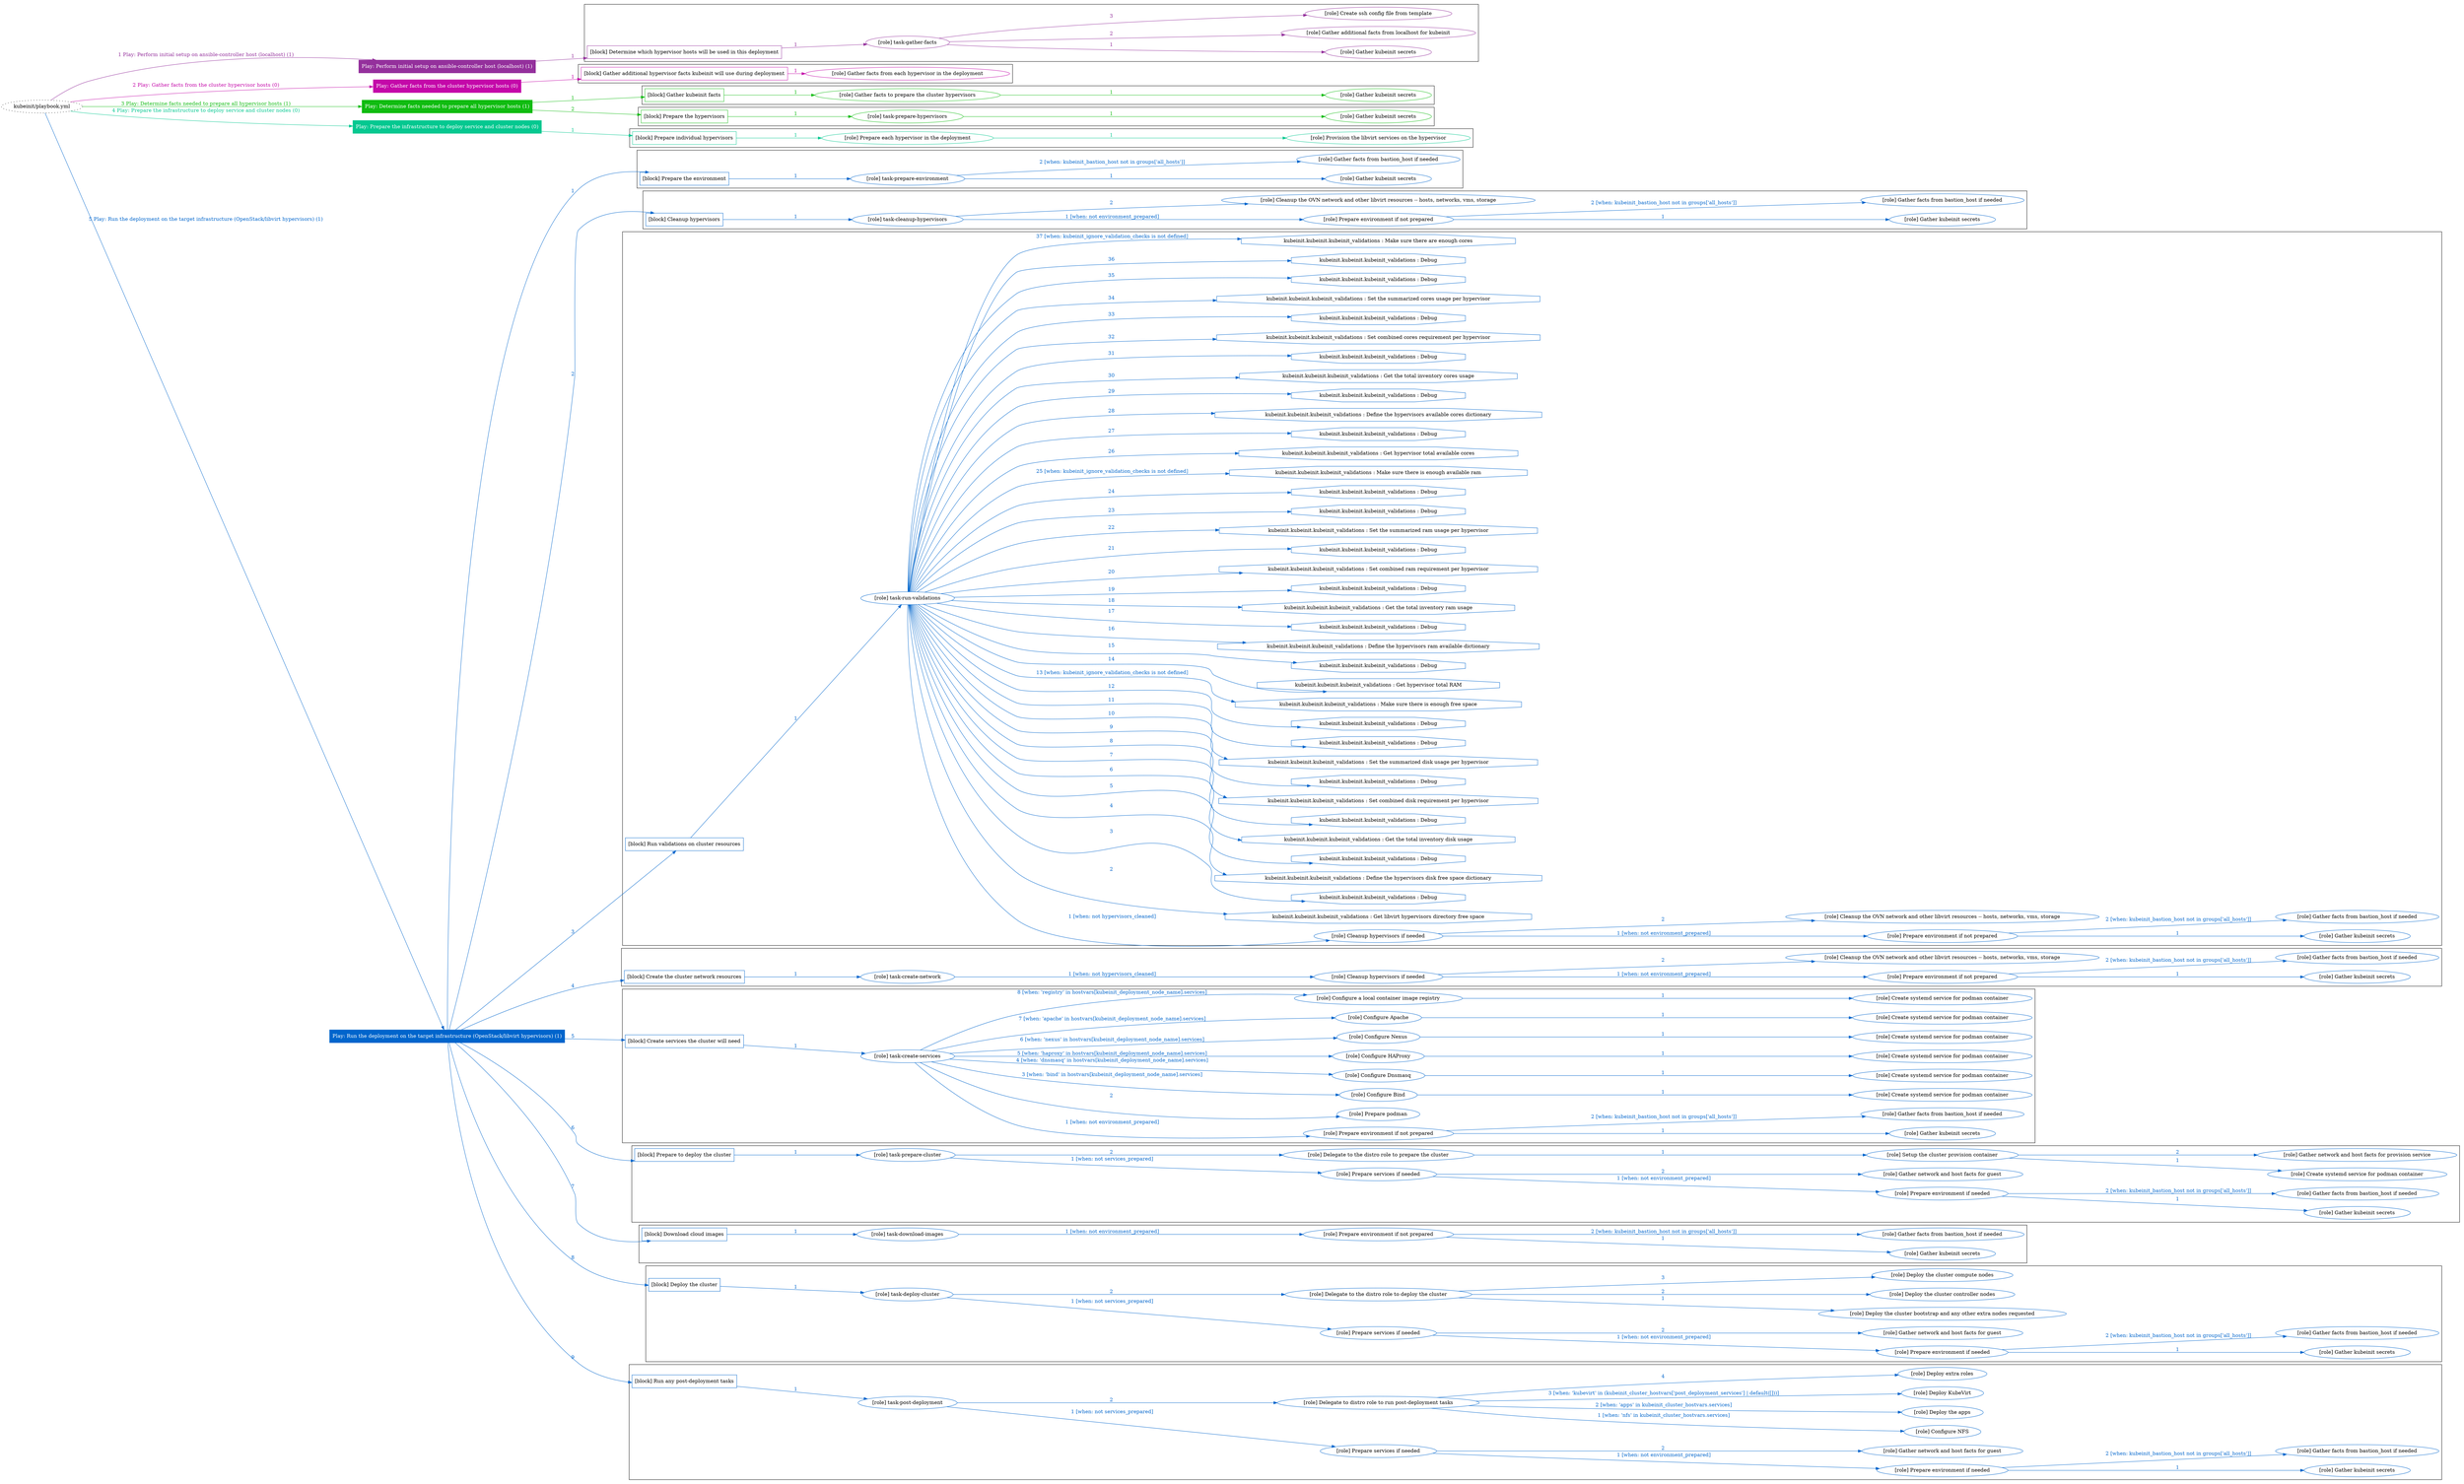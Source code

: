 digraph {
	graph [concentrate=true ordering=in rankdir=LR ratio=fill]
	edge [esep=5 sep=10]
	"kubeinit/playbook.yml" [URL="/home/runner/work/kubeinit/kubeinit/kubeinit/playbook.yml" id=playbook_72d9aa9a style=dotted]
	"kubeinit/playbook.yml" -> play_69aa9e21 [label="1 Play: Perform initial setup on ansible-controller host (localhost) (1)" color="#94309c" fontcolor="#94309c" id=edge_play_69aa9e21 labeltooltip="1 Play: Perform initial setup on ansible-controller host (localhost) (1)" tooltip="1 Play: Perform initial setup on ansible-controller host (localhost) (1)"]
	subgraph "Play: Perform initial setup on ansible-controller host (localhost) (1)" {
		play_69aa9e21 [label="Play: Perform initial setup on ansible-controller host (localhost) (1)" URL="/home/runner/work/kubeinit/kubeinit/kubeinit/playbook.yml" color="#94309c" fontcolor="#ffffff" id=play_69aa9e21 shape=box style=filled tooltip=localhost]
		play_69aa9e21 -> block_78c046c1 [label=1 color="#94309c" fontcolor="#94309c" id=edge_block_78c046c1 labeltooltip=1 tooltip=1]
		subgraph cluster_block_78c046c1 {
			block_78c046c1 [label="[block] Determine which hypervisor hosts will be used in this deployment" URL="/home/runner/work/kubeinit/kubeinit/kubeinit/playbook.yml" color="#94309c" id=block_78c046c1 labeltooltip="Determine which hypervisor hosts will be used in this deployment" shape=box tooltip="Determine which hypervisor hosts will be used in this deployment"]
			block_78c046c1 -> role_fe8613b3 [label="1 " color="#94309c" fontcolor="#94309c" id=edge_role_fe8613b3 labeltooltip="1 " tooltip="1 "]
			subgraph "task-gather-facts" {
				role_fe8613b3 [label="[role] task-gather-facts" URL="/home/runner/work/kubeinit/kubeinit/kubeinit/playbook.yml" color="#94309c" id=role_fe8613b3 tooltip="task-gather-facts"]
				role_fe8613b3 -> role_bf9a8b3d [label="1 " color="#94309c" fontcolor="#94309c" id=edge_role_bf9a8b3d labeltooltip="1 " tooltip="1 "]
				subgraph "Gather kubeinit secrets" {
					role_bf9a8b3d [label="[role] Gather kubeinit secrets" URL="/home/runner/.ansible/collections/ansible_collections/kubeinit/kubeinit/roles/kubeinit_prepare/tasks/build_hypervisors_group.yml" color="#94309c" id=role_bf9a8b3d tooltip="Gather kubeinit secrets"]
				}
				role_fe8613b3 -> role_fee52a0b [label="2 " color="#94309c" fontcolor="#94309c" id=edge_role_fee52a0b labeltooltip="2 " tooltip="2 "]
				subgraph "Gather additional facts from localhost for kubeinit" {
					role_fee52a0b [label="[role] Gather additional facts from localhost for kubeinit" URL="/home/runner/.ansible/collections/ansible_collections/kubeinit/kubeinit/roles/kubeinit_prepare/tasks/build_hypervisors_group.yml" color="#94309c" id=role_fee52a0b tooltip="Gather additional facts from localhost for kubeinit"]
				}
				role_fe8613b3 -> role_296884b6 [label="3 " color="#94309c" fontcolor="#94309c" id=edge_role_296884b6 labeltooltip="3 " tooltip="3 "]
				subgraph "Create ssh config file from template" {
					role_296884b6 [label="[role] Create ssh config file from template" URL="/home/runner/.ansible/collections/ansible_collections/kubeinit/kubeinit/roles/kubeinit_prepare/tasks/build_hypervisors_group.yml" color="#94309c" id=role_296884b6 tooltip="Create ssh config file from template"]
				}
			}
		}
	}
	"kubeinit/playbook.yml" -> play_406c0ae3 [label="2 Play: Gather facts from the cluster hypervisor hosts (0)" color="#c408a9" fontcolor="#c408a9" id=edge_play_406c0ae3 labeltooltip="2 Play: Gather facts from the cluster hypervisor hosts (0)" tooltip="2 Play: Gather facts from the cluster hypervisor hosts (0)"]
	subgraph "Play: Gather facts from the cluster hypervisor hosts (0)" {
		play_406c0ae3 [label="Play: Gather facts from the cluster hypervisor hosts (0)" URL="/home/runner/work/kubeinit/kubeinit/kubeinit/playbook.yml" color="#c408a9" fontcolor="#ffffff" id=play_406c0ae3 shape=box style=filled tooltip="Play: Gather facts from the cluster hypervisor hosts (0)"]
		play_406c0ae3 -> block_6893222d [label=1 color="#c408a9" fontcolor="#c408a9" id=edge_block_6893222d labeltooltip=1 tooltip=1]
		subgraph cluster_block_6893222d {
			block_6893222d [label="[block] Gather additional hypervisor facts kubeinit will use during deployment" URL="/home/runner/work/kubeinit/kubeinit/kubeinit/playbook.yml" color="#c408a9" id=block_6893222d labeltooltip="Gather additional hypervisor facts kubeinit will use during deployment" shape=box tooltip="Gather additional hypervisor facts kubeinit will use during deployment"]
			block_6893222d -> role_e191e564 [label="1 " color="#c408a9" fontcolor="#c408a9" id=edge_role_e191e564 labeltooltip="1 " tooltip="1 "]
			subgraph "Gather facts from each hypervisor in the deployment" {
				role_e191e564 [label="[role] Gather facts from each hypervisor in the deployment" URL="/home/runner/work/kubeinit/kubeinit/kubeinit/playbook.yml" color="#c408a9" id=role_e191e564 tooltip="Gather facts from each hypervisor in the deployment"]
			}
		}
	}
	"kubeinit/playbook.yml" -> play_48b01e1c [label="3 Play: Determine facts needed to prepare all hypervisor hosts (1)" color="#10bc11" fontcolor="#10bc11" id=edge_play_48b01e1c labeltooltip="3 Play: Determine facts needed to prepare all hypervisor hosts (1)" tooltip="3 Play: Determine facts needed to prepare all hypervisor hosts (1)"]
	subgraph "Play: Determine facts needed to prepare all hypervisor hosts (1)" {
		play_48b01e1c [label="Play: Determine facts needed to prepare all hypervisor hosts (1)" URL="/home/runner/work/kubeinit/kubeinit/kubeinit/playbook.yml" color="#10bc11" fontcolor="#ffffff" id=play_48b01e1c shape=box style=filled tooltip=localhost]
		play_48b01e1c -> block_9d905440 [label=1 color="#10bc11" fontcolor="#10bc11" id=edge_block_9d905440 labeltooltip=1 tooltip=1]
		subgraph cluster_block_9d905440 {
			block_9d905440 [label="[block] Gather kubeinit facts" URL="/home/runner/work/kubeinit/kubeinit/kubeinit/playbook.yml" color="#10bc11" id=block_9d905440 labeltooltip="Gather kubeinit facts" shape=box tooltip="Gather kubeinit facts"]
			block_9d905440 -> role_750e2c8d [label="1 " color="#10bc11" fontcolor="#10bc11" id=edge_role_750e2c8d labeltooltip="1 " tooltip="1 "]
			subgraph "Gather facts to prepare the cluster hypervisors" {
				role_750e2c8d [label="[role] Gather facts to prepare the cluster hypervisors" URL="/home/runner/work/kubeinit/kubeinit/kubeinit/playbook.yml" color="#10bc11" id=role_750e2c8d tooltip="Gather facts to prepare the cluster hypervisors"]
				role_750e2c8d -> role_d7c0bd53 [label="1 " color="#10bc11" fontcolor="#10bc11" id=edge_role_d7c0bd53 labeltooltip="1 " tooltip="1 "]
				subgraph "Gather kubeinit secrets" {
					role_d7c0bd53 [label="[role] Gather kubeinit secrets" URL="/home/runner/.ansible/collections/ansible_collections/kubeinit/kubeinit/roles/kubeinit_prepare/tasks/gather_kubeinit_facts.yml" color="#10bc11" id=role_d7c0bd53 tooltip="Gather kubeinit secrets"]
				}
			}
		}
		play_48b01e1c -> block_1ce29710 [label=2 color="#10bc11" fontcolor="#10bc11" id=edge_block_1ce29710 labeltooltip=2 tooltip=2]
		subgraph cluster_block_1ce29710 {
			block_1ce29710 [label="[block] Prepare the hypervisors" URL="/home/runner/work/kubeinit/kubeinit/kubeinit/playbook.yml" color="#10bc11" id=block_1ce29710 labeltooltip="Prepare the hypervisors" shape=box tooltip="Prepare the hypervisors"]
			block_1ce29710 -> role_00ee24a4 [label="1 " color="#10bc11" fontcolor="#10bc11" id=edge_role_00ee24a4 labeltooltip="1 " tooltip="1 "]
			subgraph "task-prepare-hypervisors" {
				role_00ee24a4 [label="[role] task-prepare-hypervisors" URL="/home/runner/work/kubeinit/kubeinit/kubeinit/playbook.yml" color="#10bc11" id=role_00ee24a4 tooltip="task-prepare-hypervisors"]
				role_00ee24a4 -> role_0b56a7b5 [label="1 " color="#10bc11" fontcolor="#10bc11" id=edge_role_0b56a7b5 labeltooltip="1 " tooltip="1 "]
				subgraph "Gather kubeinit secrets" {
					role_0b56a7b5 [label="[role] Gather kubeinit secrets" URL="/home/runner/.ansible/collections/ansible_collections/kubeinit/kubeinit/roles/kubeinit_prepare/tasks/gather_kubeinit_facts.yml" color="#10bc11" id=role_0b56a7b5 tooltip="Gather kubeinit secrets"]
				}
			}
		}
	}
	"kubeinit/playbook.yml" -> play_97e4bdb3 [label="4 Play: Prepare the infrastructure to deploy service and cluster nodes (0)" color="#04c890" fontcolor="#04c890" id=edge_play_97e4bdb3 labeltooltip="4 Play: Prepare the infrastructure to deploy service and cluster nodes (0)" tooltip="4 Play: Prepare the infrastructure to deploy service and cluster nodes (0)"]
	subgraph "Play: Prepare the infrastructure to deploy service and cluster nodes (0)" {
		play_97e4bdb3 [label="Play: Prepare the infrastructure to deploy service and cluster nodes (0)" URL="/home/runner/work/kubeinit/kubeinit/kubeinit/playbook.yml" color="#04c890" fontcolor="#ffffff" id=play_97e4bdb3 shape=box style=filled tooltip="Play: Prepare the infrastructure to deploy service and cluster nodes (0)"]
		play_97e4bdb3 -> block_6a6904ac [label=1 color="#04c890" fontcolor="#04c890" id=edge_block_6a6904ac labeltooltip=1 tooltip=1]
		subgraph cluster_block_6a6904ac {
			block_6a6904ac [label="[block] Prepare individual hypervisors" URL="/home/runner/work/kubeinit/kubeinit/kubeinit/playbook.yml" color="#04c890" id=block_6a6904ac labeltooltip="Prepare individual hypervisors" shape=box tooltip="Prepare individual hypervisors"]
			block_6a6904ac -> role_d0570324 [label="1 " color="#04c890" fontcolor="#04c890" id=edge_role_d0570324 labeltooltip="1 " tooltip="1 "]
			subgraph "Prepare each hypervisor in the deployment" {
				role_d0570324 [label="[role] Prepare each hypervisor in the deployment" URL="/home/runner/work/kubeinit/kubeinit/kubeinit/playbook.yml" color="#04c890" id=role_d0570324 tooltip="Prepare each hypervisor in the deployment"]
				role_d0570324 -> role_b53c1439 [label="1 " color="#04c890" fontcolor="#04c890" id=edge_role_b53c1439 labeltooltip="1 " tooltip="1 "]
				subgraph "Provision the libvirt services on the hypervisor" {
					role_b53c1439 [label="[role] Provision the libvirt services on the hypervisor" URL="/home/runner/.ansible/collections/ansible_collections/kubeinit/kubeinit/roles/kubeinit_prepare/tasks/prepare_hypervisor.yml" color="#04c890" id=role_b53c1439 tooltip="Provision the libvirt services on the hypervisor"]
				}
			}
		}
	}
	"kubeinit/playbook.yml" -> play_4b465314 [label="5 Play: Run the deployment on the target infrastructure (OpenStack/libvirt hypervisors) (1)" color="#0065cc" fontcolor="#0065cc" id=edge_play_4b465314 labeltooltip="5 Play: Run the deployment on the target infrastructure (OpenStack/libvirt hypervisors) (1)" tooltip="5 Play: Run the deployment on the target infrastructure (OpenStack/libvirt hypervisors) (1)"]
	subgraph "Play: Run the deployment on the target infrastructure (OpenStack/libvirt hypervisors) (1)" {
		play_4b465314 [label="Play: Run the deployment on the target infrastructure (OpenStack/libvirt hypervisors) (1)" URL="/home/runner/work/kubeinit/kubeinit/kubeinit/playbook.yml" color="#0065cc" fontcolor="#ffffff" id=play_4b465314 shape=box style=filled tooltip=localhost]
		play_4b465314 -> block_293eb1e0 [label=1 color="#0065cc" fontcolor="#0065cc" id=edge_block_293eb1e0 labeltooltip=1 tooltip=1]
		subgraph cluster_block_293eb1e0 {
			block_293eb1e0 [label="[block] Prepare the environment" URL="/home/runner/work/kubeinit/kubeinit/kubeinit/playbook.yml" color="#0065cc" id=block_293eb1e0 labeltooltip="Prepare the environment" shape=box tooltip="Prepare the environment"]
			block_293eb1e0 -> role_15800aa4 [label="1 " color="#0065cc" fontcolor="#0065cc" id=edge_role_15800aa4 labeltooltip="1 " tooltip="1 "]
			subgraph "task-prepare-environment" {
				role_15800aa4 [label="[role] task-prepare-environment" URL="/home/runner/work/kubeinit/kubeinit/kubeinit/playbook.yml" color="#0065cc" id=role_15800aa4 tooltip="task-prepare-environment"]
				role_15800aa4 -> role_c3232399 [label="1 " color="#0065cc" fontcolor="#0065cc" id=edge_role_c3232399 labeltooltip="1 " tooltip="1 "]
				subgraph "Gather kubeinit secrets" {
					role_c3232399 [label="[role] Gather kubeinit secrets" URL="/home/runner/.ansible/collections/ansible_collections/kubeinit/kubeinit/roles/kubeinit_prepare/tasks/gather_kubeinit_facts.yml" color="#0065cc" id=role_c3232399 tooltip="Gather kubeinit secrets"]
				}
				role_15800aa4 -> role_d2e81e8c [label="2 [when: kubeinit_bastion_host not in groups['all_hosts']]" color="#0065cc" fontcolor="#0065cc" id=edge_role_d2e81e8c labeltooltip="2 [when: kubeinit_bastion_host not in groups['all_hosts']]" tooltip="2 [when: kubeinit_bastion_host not in groups['all_hosts']]"]
				subgraph "Gather facts from bastion_host if needed" {
					role_d2e81e8c [label="[role] Gather facts from bastion_host if needed" URL="/home/runner/.ansible/collections/ansible_collections/kubeinit/kubeinit/roles/kubeinit_prepare/tasks/main.yml" color="#0065cc" id=role_d2e81e8c tooltip="Gather facts from bastion_host if needed"]
				}
			}
		}
		play_4b465314 -> block_c31b8ac1 [label=2 color="#0065cc" fontcolor="#0065cc" id=edge_block_c31b8ac1 labeltooltip=2 tooltip=2]
		subgraph cluster_block_c31b8ac1 {
			block_c31b8ac1 [label="[block] Cleanup hypervisors" URL="/home/runner/work/kubeinit/kubeinit/kubeinit/playbook.yml" color="#0065cc" id=block_c31b8ac1 labeltooltip="Cleanup hypervisors" shape=box tooltip="Cleanup hypervisors"]
			block_c31b8ac1 -> role_f31d5803 [label="1 " color="#0065cc" fontcolor="#0065cc" id=edge_role_f31d5803 labeltooltip="1 " tooltip="1 "]
			subgraph "task-cleanup-hypervisors" {
				role_f31d5803 [label="[role] task-cleanup-hypervisors" URL="/home/runner/work/kubeinit/kubeinit/kubeinit/playbook.yml" color="#0065cc" id=role_f31d5803 tooltip="task-cleanup-hypervisors"]
				role_f31d5803 -> role_67d3d8fb [label="1 [when: not environment_prepared]" color="#0065cc" fontcolor="#0065cc" id=edge_role_67d3d8fb labeltooltip="1 [when: not environment_prepared]" tooltip="1 [when: not environment_prepared]"]
				subgraph "Prepare environment if not prepared" {
					role_67d3d8fb [label="[role] Prepare environment if not prepared" URL="/home/runner/.ansible/collections/ansible_collections/kubeinit/kubeinit/roles/kubeinit_libvirt/tasks/cleanup_hypervisors.yml" color="#0065cc" id=role_67d3d8fb tooltip="Prepare environment if not prepared"]
					role_67d3d8fb -> role_40efa99a [label="1 " color="#0065cc" fontcolor="#0065cc" id=edge_role_40efa99a labeltooltip="1 " tooltip="1 "]
					subgraph "Gather kubeinit secrets" {
						role_40efa99a [label="[role] Gather kubeinit secrets" URL="/home/runner/.ansible/collections/ansible_collections/kubeinit/kubeinit/roles/kubeinit_prepare/tasks/gather_kubeinit_facts.yml" color="#0065cc" id=role_40efa99a tooltip="Gather kubeinit secrets"]
					}
					role_67d3d8fb -> role_7e00b13e [label="2 [when: kubeinit_bastion_host not in groups['all_hosts']]" color="#0065cc" fontcolor="#0065cc" id=edge_role_7e00b13e labeltooltip="2 [when: kubeinit_bastion_host not in groups['all_hosts']]" tooltip="2 [when: kubeinit_bastion_host not in groups['all_hosts']]"]
					subgraph "Gather facts from bastion_host if needed" {
						role_7e00b13e [label="[role] Gather facts from bastion_host if needed" URL="/home/runner/.ansible/collections/ansible_collections/kubeinit/kubeinit/roles/kubeinit_prepare/tasks/main.yml" color="#0065cc" id=role_7e00b13e tooltip="Gather facts from bastion_host if needed"]
					}
				}
				role_f31d5803 -> role_5e060195 [label="2 " color="#0065cc" fontcolor="#0065cc" id=edge_role_5e060195 labeltooltip="2 " tooltip="2 "]
				subgraph "Cleanup the OVN network and other libvirt resources -- hosts, networks, vms, storage" {
					role_5e060195 [label="[role] Cleanup the OVN network and other libvirt resources -- hosts, networks, vms, storage" URL="/home/runner/.ansible/collections/ansible_collections/kubeinit/kubeinit/roles/kubeinit_libvirt/tasks/cleanup_hypervisors.yml" color="#0065cc" id=role_5e060195 tooltip="Cleanup the OVN network and other libvirt resources -- hosts, networks, vms, storage"]
				}
			}
		}
		play_4b465314 -> block_1c12a1a7 [label=3 color="#0065cc" fontcolor="#0065cc" id=edge_block_1c12a1a7 labeltooltip=3 tooltip=3]
		subgraph cluster_block_1c12a1a7 {
			block_1c12a1a7 [label="[block] Run validations on cluster resources" URL="/home/runner/work/kubeinit/kubeinit/kubeinit/playbook.yml" color="#0065cc" id=block_1c12a1a7 labeltooltip="Run validations on cluster resources" shape=box tooltip="Run validations on cluster resources"]
			block_1c12a1a7 -> role_d069c7c8 [label="1 " color="#0065cc" fontcolor="#0065cc" id=edge_role_d069c7c8 labeltooltip="1 " tooltip="1 "]
			subgraph "task-run-validations" {
				role_d069c7c8 [label="[role] task-run-validations" URL="/home/runner/work/kubeinit/kubeinit/kubeinit/playbook.yml" color="#0065cc" id=role_d069c7c8 tooltip="task-run-validations"]
				role_d069c7c8 -> role_d667a3e5 [label="1 [when: not hypervisors_cleaned]" color="#0065cc" fontcolor="#0065cc" id=edge_role_d667a3e5 labeltooltip="1 [when: not hypervisors_cleaned]" tooltip="1 [when: not hypervisors_cleaned]"]
				subgraph "Cleanup hypervisors if needed" {
					role_d667a3e5 [label="[role] Cleanup hypervisors if needed" URL="/home/runner/.ansible/collections/ansible_collections/kubeinit/kubeinit/roles/kubeinit_validations/tasks/main.yml" color="#0065cc" id=role_d667a3e5 tooltip="Cleanup hypervisors if needed"]
					role_d667a3e5 -> role_f9ee3799 [label="1 [when: not environment_prepared]" color="#0065cc" fontcolor="#0065cc" id=edge_role_f9ee3799 labeltooltip="1 [when: not environment_prepared]" tooltip="1 [when: not environment_prepared]"]
					subgraph "Prepare environment if not prepared" {
						role_f9ee3799 [label="[role] Prepare environment if not prepared" URL="/home/runner/.ansible/collections/ansible_collections/kubeinit/kubeinit/roles/kubeinit_libvirt/tasks/cleanup_hypervisors.yml" color="#0065cc" id=role_f9ee3799 tooltip="Prepare environment if not prepared"]
						role_f9ee3799 -> role_36976890 [label="1 " color="#0065cc" fontcolor="#0065cc" id=edge_role_36976890 labeltooltip="1 " tooltip="1 "]
						subgraph "Gather kubeinit secrets" {
							role_36976890 [label="[role] Gather kubeinit secrets" URL="/home/runner/.ansible/collections/ansible_collections/kubeinit/kubeinit/roles/kubeinit_prepare/tasks/gather_kubeinit_facts.yml" color="#0065cc" id=role_36976890 tooltip="Gather kubeinit secrets"]
						}
						role_f9ee3799 -> role_7547f961 [label="2 [when: kubeinit_bastion_host not in groups['all_hosts']]" color="#0065cc" fontcolor="#0065cc" id=edge_role_7547f961 labeltooltip="2 [when: kubeinit_bastion_host not in groups['all_hosts']]" tooltip="2 [when: kubeinit_bastion_host not in groups['all_hosts']]"]
						subgraph "Gather facts from bastion_host if needed" {
							role_7547f961 [label="[role] Gather facts from bastion_host if needed" URL="/home/runner/.ansible/collections/ansible_collections/kubeinit/kubeinit/roles/kubeinit_prepare/tasks/main.yml" color="#0065cc" id=role_7547f961 tooltip="Gather facts from bastion_host if needed"]
						}
					}
					role_d667a3e5 -> role_0eb9c749 [label="2 " color="#0065cc" fontcolor="#0065cc" id=edge_role_0eb9c749 labeltooltip="2 " tooltip="2 "]
					subgraph "Cleanup the OVN network and other libvirt resources -- hosts, networks, vms, storage" {
						role_0eb9c749 [label="[role] Cleanup the OVN network and other libvirt resources -- hosts, networks, vms, storage" URL="/home/runner/.ansible/collections/ansible_collections/kubeinit/kubeinit/roles/kubeinit_libvirt/tasks/cleanup_hypervisors.yml" color="#0065cc" id=role_0eb9c749 tooltip="Cleanup the OVN network and other libvirt resources -- hosts, networks, vms, storage"]
					}
				}
				task_4879d910 [label="kubeinit.kubeinit.kubeinit_validations : Get libvirt hypervisors directory free space" URL="/home/runner/.ansible/collections/ansible_collections/kubeinit/kubeinit/roles/kubeinit_validations/tasks/10_libvirt_free_space.yml" color="#0065cc" id=task_4879d910 shape=octagon tooltip="kubeinit.kubeinit.kubeinit_validations : Get libvirt hypervisors directory free space"]
				role_d069c7c8 -> task_4879d910 [label="2 " color="#0065cc" fontcolor="#0065cc" id=edge_task_4879d910 labeltooltip="2 " tooltip="2 "]
				task_69f5be1d [label="kubeinit.kubeinit.kubeinit_validations : Debug" URL="/home/runner/.ansible/collections/ansible_collections/kubeinit/kubeinit/roles/kubeinit_validations/tasks/10_libvirt_free_space.yml" color="#0065cc" id=task_69f5be1d shape=octagon tooltip="kubeinit.kubeinit.kubeinit_validations : Debug"]
				role_d069c7c8 -> task_69f5be1d [label="3 " color="#0065cc" fontcolor="#0065cc" id=edge_task_69f5be1d labeltooltip="3 " tooltip="3 "]
				task_f84f6f41 [label="kubeinit.kubeinit.kubeinit_validations : Define the hypervisors disk free space dictionary" URL="/home/runner/.ansible/collections/ansible_collections/kubeinit/kubeinit/roles/kubeinit_validations/tasks/10_libvirt_free_space.yml" color="#0065cc" id=task_f84f6f41 shape=octagon tooltip="kubeinit.kubeinit.kubeinit_validations : Define the hypervisors disk free space dictionary"]
				role_d069c7c8 -> task_f84f6f41 [label="4 " color="#0065cc" fontcolor="#0065cc" id=edge_task_f84f6f41 labeltooltip="4 " tooltip="4 "]
				task_7d41ef06 [label="kubeinit.kubeinit.kubeinit_validations : Debug" URL="/home/runner/.ansible/collections/ansible_collections/kubeinit/kubeinit/roles/kubeinit_validations/tasks/10_libvirt_free_space.yml" color="#0065cc" id=task_7d41ef06 shape=octagon tooltip="kubeinit.kubeinit.kubeinit_validations : Debug"]
				role_d069c7c8 -> task_7d41ef06 [label="5 " color="#0065cc" fontcolor="#0065cc" id=edge_task_7d41ef06 labeltooltip="5 " tooltip="5 "]
				task_4fbe187b [label="kubeinit.kubeinit.kubeinit_validations : Get the total inventory disk usage" URL="/home/runner/.ansible/collections/ansible_collections/kubeinit/kubeinit/roles/kubeinit_validations/tasks/10_libvirt_free_space.yml" color="#0065cc" id=task_4fbe187b shape=octagon tooltip="kubeinit.kubeinit.kubeinit_validations : Get the total inventory disk usage"]
				role_d069c7c8 -> task_4fbe187b [label="6 " color="#0065cc" fontcolor="#0065cc" id=edge_task_4fbe187b labeltooltip="6 " tooltip="6 "]
				task_2f83923c [label="kubeinit.kubeinit.kubeinit_validations : Debug" URL="/home/runner/.ansible/collections/ansible_collections/kubeinit/kubeinit/roles/kubeinit_validations/tasks/10_libvirt_free_space.yml" color="#0065cc" id=task_2f83923c shape=octagon tooltip="kubeinit.kubeinit.kubeinit_validations : Debug"]
				role_d069c7c8 -> task_2f83923c [label="7 " color="#0065cc" fontcolor="#0065cc" id=edge_task_2f83923c labeltooltip="7 " tooltip="7 "]
				task_f8d1ed93 [label="kubeinit.kubeinit.kubeinit_validations : Set combined disk requirement per hypervisor" URL="/home/runner/.ansible/collections/ansible_collections/kubeinit/kubeinit/roles/kubeinit_validations/tasks/10_libvirt_free_space.yml" color="#0065cc" id=task_f8d1ed93 shape=octagon tooltip="kubeinit.kubeinit.kubeinit_validations : Set combined disk requirement per hypervisor"]
				role_d069c7c8 -> task_f8d1ed93 [label="8 " color="#0065cc" fontcolor="#0065cc" id=edge_task_f8d1ed93 labeltooltip="8 " tooltip="8 "]
				task_3be87985 [label="kubeinit.kubeinit.kubeinit_validations : Debug" URL="/home/runner/.ansible/collections/ansible_collections/kubeinit/kubeinit/roles/kubeinit_validations/tasks/10_libvirt_free_space.yml" color="#0065cc" id=task_3be87985 shape=octagon tooltip="kubeinit.kubeinit.kubeinit_validations : Debug"]
				role_d069c7c8 -> task_3be87985 [label="9 " color="#0065cc" fontcolor="#0065cc" id=edge_task_3be87985 labeltooltip="9 " tooltip="9 "]
				task_137a5087 [label="kubeinit.kubeinit.kubeinit_validations : Set the summarized disk usage per hypervisor" URL="/home/runner/.ansible/collections/ansible_collections/kubeinit/kubeinit/roles/kubeinit_validations/tasks/10_libvirt_free_space.yml" color="#0065cc" id=task_137a5087 shape=octagon tooltip="kubeinit.kubeinit.kubeinit_validations : Set the summarized disk usage per hypervisor"]
				role_d069c7c8 -> task_137a5087 [label="10 " color="#0065cc" fontcolor="#0065cc" id=edge_task_137a5087 labeltooltip="10 " tooltip="10 "]
				task_c213c90b [label="kubeinit.kubeinit.kubeinit_validations : Debug" URL="/home/runner/.ansible/collections/ansible_collections/kubeinit/kubeinit/roles/kubeinit_validations/tasks/10_libvirt_free_space.yml" color="#0065cc" id=task_c213c90b shape=octagon tooltip="kubeinit.kubeinit.kubeinit_validations : Debug"]
				role_d069c7c8 -> task_c213c90b [label="11 " color="#0065cc" fontcolor="#0065cc" id=edge_task_c213c90b labeltooltip="11 " tooltip="11 "]
				task_cf37514e [label="kubeinit.kubeinit.kubeinit_validations : Debug" URL="/home/runner/.ansible/collections/ansible_collections/kubeinit/kubeinit/roles/kubeinit_validations/tasks/10_libvirt_free_space.yml" color="#0065cc" id=task_cf37514e shape=octagon tooltip="kubeinit.kubeinit.kubeinit_validations : Debug"]
				role_d069c7c8 -> task_cf37514e [label="12 " color="#0065cc" fontcolor="#0065cc" id=edge_task_cf37514e labeltooltip="12 " tooltip="12 "]
				task_9f1c8dc0 [label="kubeinit.kubeinit.kubeinit_validations : Make sure there is enough free space" URL="/home/runner/.ansible/collections/ansible_collections/kubeinit/kubeinit/roles/kubeinit_validations/tasks/10_libvirt_free_space.yml" color="#0065cc" id=task_9f1c8dc0 shape=octagon tooltip="kubeinit.kubeinit.kubeinit_validations : Make sure there is enough free space"]
				role_d069c7c8 -> task_9f1c8dc0 [label="13 [when: kubeinit_ignore_validation_checks is not defined]" color="#0065cc" fontcolor="#0065cc" id=edge_task_9f1c8dc0 labeltooltip="13 [when: kubeinit_ignore_validation_checks is not defined]" tooltip="13 [when: kubeinit_ignore_validation_checks is not defined]"]
				task_b27c597e [label="kubeinit.kubeinit.kubeinit_validations : Get hypervisor total RAM" URL="/home/runner/.ansible/collections/ansible_collections/kubeinit/kubeinit/roles/kubeinit_validations/tasks/20_libvirt_available_ram.yml" color="#0065cc" id=task_b27c597e shape=octagon tooltip="kubeinit.kubeinit.kubeinit_validations : Get hypervisor total RAM"]
				role_d069c7c8 -> task_b27c597e [label="14 " color="#0065cc" fontcolor="#0065cc" id=edge_task_b27c597e labeltooltip="14 " tooltip="14 "]
				task_bafae812 [label="kubeinit.kubeinit.kubeinit_validations : Debug" URL="/home/runner/.ansible/collections/ansible_collections/kubeinit/kubeinit/roles/kubeinit_validations/tasks/20_libvirt_available_ram.yml" color="#0065cc" id=task_bafae812 shape=octagon tooltip="kubeinit.kubeinit.kubeinit_validations : Debug"]
				role_d069c7c8 -> task_bafae812 [label="15 " color="#0065cc" fontcolor="#0065cc" id=edge_task_bafae812 labeltooltip="15 " tooltip="15 "]
				task_5525bf4e [label="kubeinit.kubeinit.kubeinit_validations : Define the hypervisors ram available dictionary" URL="/home/runner/.ansible/collections/ansible_collections/kubeinit/kubeinit/roles/kubeinit_validations/tasks/20_libvirt_available_ram.yml" color="#0065cc" id=task_5525bf4e shape=octagon tooltip="kubeinit.kubeinit.kubeinit_validations : Define the hypervisors ram available dictionary"]
				role_d069c7c8 -> task_5525bf4e [label="16 " color="#0065cc" fontcolor="#0065cc" id=edge_task_5525bf4e labeltooltip="16 " tooltip="16 "]
				task_14fe0ad3 [label="kubeinit.kubeinit.kubeinit_validations : Debug" URL="/home/runner/.ansible/collections/ansible_collections/kubeinit/kubeinit/roles/kubeinit_validations/tasks/20_libvirt_available_ram.yml" color="#0065cc" id=task_14fe0ad3 shape=octagon tooltip="kubeinit.kubeinit.kubeinit_validations : Debug"]
				role_d069c7c8 -> task_14fe0ad3 [label="17 " color="#0065cc" fontcolor="#0065cc" id=edge_task_14fe0ad3 labeltooltip="17 " tooltip="17 "]
				task_837f52ef [label="kubeinit.kubeinit.kubeinit_validations : Get the total inventory ram usage" URL="/home/runner/.ansible/collections/ansible_collections/kubeinit/kubeinit/roles/kubeinit_validations/tasks/20_libvirt_available_ram.yml" color="#0065cc" id=task_837f52ef shape=octagon tooltip="kubeinit.kubeinit.kubeinit_validations : Get the total inventory ram usage"]
				role_d069c7c8 -> task_837f52ef [label="18 " color="#0065cc" fontcolor="#0065cc" id=edge_task_837f52ef labeltooltip="18 " tooltip="18 "]
				task_b45af41f [label="kubeinit.kubeinit.kubeinit_validations : Debug" URL="/home/runner/.ansible/collections/ansible_collections/kubeinit/kubeinit/roles/kubeinit_validations/tasks/20_libvirt_available_ram.yml" color="#0065cc" id=task_b45af41f shape=octagon tooltip="kubeinit.kubeinit.kubeinit_validations : Debug"]
				role_d069c7c8 -> task_b45af41f [label="19 " color="#0065cc" fontcolor="#0065cc" id=edge_task_b45af41f labeltooltip="19 " tooltip="19 "]
				task_4ad7b364 [label="kubeinit.kubeinit.kubeinit_validations : Set combined ram requirement per hypervisor" URL="/home/runner/.ansible/collections/ansible_collections/kubeinit/kubeinit/roles/kubeinit_validations/tasks/20_libvirt_available_ram.yml" color="#0065cc" id=task_4ad7b364 shape=octagon tooltip="kubeinit.kubeinit.kubeinit_validations : Set combined ram requirement per hypervisor"]
				role_d069c7c8 -> task_4ad7b364 [label="20 " color="#0065cc" fontcolor="#0065cc" id=edge_task_4ad7b364 labeltooltip="20 " tooltip="20 "]
				task_f5e6ac88 [label="kubeinit.kubeinit.kubeinit_validations : Debug" URL="/home/runner/.ansible/collections/ansible_collections/kubeinit/kubeinit/roles/kubeinit_validations/tasks/20_libvirt_available_ram.yml" color="#0065cc" id=task_f5e6ac88 shape=octagon tooltip="kubeinit.kubeinit.kubeinit_validations : Debug"]
				role_d069c7c8 -> task_f5e6ac88 [label="21 " color="#0065cc" fontcolor="#0065cc" id=edge_task_f5e6ac88 labeltooltip="21 " tooltip="21 "]
				task_061540b2 [label="kubeinit.kubeinit.kubeinit_validations : Set the summarized ram usage per hypervisor" URL="/home/runner/.ansible/collections/ansible_collections/kubeinit/kubeinit/roles/kubeinit_validations/tasks/20_libvirt_available_ram.yml" color="#0065cc" id=task_061540b2 shape=octagon tooltip="kubeinit.kubeinit.kubeinit_validations : Set the summarized ram usage per hypervisor"]
				role_d069c7c8 -> task_061540b2 [label="22 " color="#0065cc" fontcolor="#0065cc" id=edge_task_061540b2 labeltooltip="22 " tooltip="22 "]
				task_ab90fd2a [label="kubeinit.kubeinit.kubeinit_validations : Debug" URL="/home/runner/.ansible/collections/ansible_collections/kubeinit/kubeinit/roles/kubeinit_validations/tasks/20_libvirt_available_ram.yml" color="#0065cc" id=task_ab90fd2a shape=octagon tooltip="kubeinit.kubeinit.kubeinit_validations : Debug"]
				role_d069c7c8 -> task_ab90fd2a [label="23 " color="#0065cc" fontcolor="#0065cc" id=edge_task_ab90fd2a labeltooltip="23 " tooltip="23 "]
				task_2fe11f12 [label="kubeinit.kubeinit.kubeinit_validations : Debug" URL="/home/runner/.ansible/collections/ansible_collections/kubeinit/kubeinit/roles/kubeinit_validations/tasks/20_libvirt_available_ram.yml" color="#0065cc" id=task_2fe11f12 shape=octagon tooltip="kubeinit.kubeinit.kubeinit_validations : Debug"]
				role_d069c7c8 -> task_2fe11f12 [label="24 " color="#0065cc" fontcolor="#0065cc" id=edge_task_2fe11f12 labeltooltip="24 " tooltip="24 "]
				task_773f41d5 [label="kubeinit.kubeinit.kubeinit_validations : Make sure there is enough available ram" URL="/home/runner/.ansible/collections/ansible_collections/kubeinit/kubeinit/roles/kubeinit_validations/tasks/20_libvirt_available_ram.yml" color="#0065cc" id=task_773f41d5 shape=octagon tooltip="kubeinit.kubeinit.kubeinit_validations : Make sure there is enough available ram"]
				role_d069c7c8 -> task_773f41d5 [label="25 [when: kubeinit_ignore_validation_checks is not defined]" color="#0065cc" fontcolor="#0065cc" id=edge_task_773f41d5 labeltooltip="25 [when: kubeinit_ignore_validation_checks is not defined]" tooltip="25 [when: kubeinit_ignore_validation_checks is not defined]"]
				task_a89fc50b [label="kubeinit.kubeinit.kubeinit_validations : Get hypervisor total available cores" URL="/home/runner/.ansible/collections/ansible_collections/kubeinit/kubeinit/roles/kubeinit_validations/tasks/30_libvirt_check_cpu_cores.yml" color="#0065cc" id=task_a89fc50b shape=octagon tooltip="kubeinit.kubeinit.kubeinit_validations : Get hypervisor total available cores"]
				role_d069c7c8 -> task_a89fc50b [label="26 " color="#0065cc" fontcolor="#0065cc" id=edge_task_a89fc50b labeltooltip="26 " tooltip="26 "]
				task_4ca7d550 [label="kubeinit.kubeinit.kubeinit_validations : Debug" URL="/home/runner/.ansible/collections/ansible_collections/kubeinit/kubeinit/roles/kubeinit_validations/tasks/30_libvirt_check_cpu_cores.yml" color="#0065cc" id=task_4ca7d550 shape=octagon tooltip="kubeinit.kubeinit.kubeinit_validations : Debug"]
				role_d069c7c8 -> task_4ca7d550 [label="27 " color="#0065cc" fontcolor="#0065cc" id=edge_task_4ca7d550 labeltooltip="27 " tooltip="27 "]
				task_4591943e [label="kubeinit.kubeinit.kubeinit_validations : Define the hypervisors available cores dictionary" URL="/home/runner/.ansible/collections/ansible_collections/kubeinit/kubeinit/roles/kubeinit_validations/tasks/30_libvirt_check_cpu_cores.yml" color="#0065cc" id=task_4591943e shape=octagon tooltip="kubeinit.kubeinit.kubeinit_validations : Define the hypervisors available cores dictionary"]
				role_d069c7c8 -> task_4591943e [label="28 " color="#0065cc" fontcolor="#0065cc" id=edge_task_4591943e labeltooltip="28 " tooltip="28 "]
				task_6425b4e3 [label="kubeinit.kubeinit.kubeinit_validations : Debug" URL="/home/runner/.ansible/collections/ansible_collections/kubeinit/kubeinit/roles/kubeinit_validations/tasks/30_libvirt_check_cpu_cores.yml" color="#0065cc" id=task_6425b4e3 shape=octagon tooltip="kubeinit.kubeinit.kubeinit_validations : Debug"]
				role_d069c7c8 -> task_6425b4e3 [label="29 " color="#0065cc" fontcolor="#0065cc" id=edge_task_6425b4e3 labeltooltip="29 " tooltip="29 "]
				task_e6a4e9f7 [label="kubeinit.kubeinit.kubeinit_validations : Get the total inventory cores usage" URL="/home/runner/.ansible/collections/ansible_collections/kubeinit/kubeinit/roles/kubeinit_validations/tasks/30_libvirt_check_cpu_cores.yml" color="#0065cc" id=task_e6a4e9f7 shape=octagon tooltip="kubeinit.kubeinit.kubeinit_validations : Get the total inventory cores usage"]
				role_d069c7c8 -> task_e6a4e9f7 [label="30 " color="#0065cc" fontcolor="#0065cc" id=edge_task_e6a4e9f7 labeltooltip="30 " tooltip="30 "]
				task_0ed413ba [label="kubeinit.kubeinit.kubeinit_validations : Debug" URL="/home/runner/.ansible/collections/ansible_collections/kubeinit/kubeinit/roles/kubeinit_validations/tasks/30_libvirt_check_cpu_cores.yml" color="#0065cc" id=task_0ed413ba shape=octagon tooltip="kubeinit.kubeinit.kubeinit_validations : Debug"]
				role_d069c7c8 -> task_0ed413ba [label="31 " color="#0065cc" fontcolor="#0065cc" id=edge_task_0ed413ba labeltooltip="31 " tooltip="31 "]
				task_2167fc41 [label="kubeinit.kubeinit.kubeinit_validations : Set combined cores requirement per hypervisor" URL="/home/runner/.ansible/collections/ansible_collections/kubeinit/kubeinit/roles/kubeinit_validations/tasks/30_libvirt_check_cpu_cores.yml" color="#0065cc" id=task_2167fc41 shape=octagon tooltip="kubeinit.kubeinit.kubeinit_validations : Set combined cores requirement per hypervisor"]
				role_d069c7c8 -> task_2167fc41 [label="32 " color="#0065cc" fontcolor="#0065cc" id=edge_task_2167fc41 labeltooltip="32 " tooltip="32 "]
				task_578a1cff [label="kubeinit.kubeinit.kubeinit_validations : Debug" URL="/home/runner/.ansible/collections/ansible_collections/kubeinit/kubeinit/roles/kubeinit_validations/tasks/30_libvirt_check_cpu_cores.yml" color="#0065cc" id=task_578a1cff shape=octagon tooltip="kubeinit.kubeinit.kubeinit_validations : Debug"]
				role_d069c7c8 -> task_578a1cff [label="33 " color="#0065cc" fontcolor="#0065cc" id=edge_task_578a1cff labeltooltip="33 " tooltip="33 "]
				task_334c31ea [label="kubeinit.kubeinit.kubeinit_validations : Set the summarized cores usage per hypervisor" URL="/home/runner/.ansible/collections/ansible_collections/kubeinit/kubeinit/roles/kubeinit_validations/tasks/30_libvirt_check_cpu_cores.yml" color="#0065cc" id=task_334c31ea shape=octagon tooltip="kubeinit.kubeinit.kubeinit_validations : Set the summarized cores usage per hypervisor"]
				role_d069c7c8 -> task_334c31ea [label="34 " color="#0065cc" fontcolor="#0065cc" id=edge_task_334c31ea labeltooltip="34 " tooltip="34 "]
				task_fe6c91c0 [label="kubeinit.kubeinit.kubeinit_validations : Debug" URL="/home/runner/.ansible/collections/ansible_collections/kubeinit/kubeinit/roles/kubeinit_validations/tasks/30_libvirt_check_cpu_cores.yml" color="#0065cc" id=task_fe6c91c0 shape=octagon tooltip="kubeinit.kubeinit.kubeinit_validations : Debug"]
				role_d069c7c8 -> task_fe6c91c0 [label="35 " color="#0065cc" fontcolor="#0065cc" id=edge_task_fe6c91c0 labeltooltip="35 " tooltip="35 "]
				task_10486390 [label="kubeinit.kubeinit.kubeinit_validations : Debug" URL="/home/runner/.ansible/collections/ansible_collections/kubeinit/kubeinit/roles/kubeinit_validations/tasks/30_libvirt_check_cpu_cores.yml" color="#0065cc" id=task_10486390 shape=octagon tooltip="kubeinit.kubeinit.kubeinit_validations : Debug"]
				role_d069c7c8 -> task_10486390 [label="36 " color="#0065cc" fontcolor="#0065cc" id=edge_task_10486390 labeltooltip="36 " tooltip="36 "]
				task_9af85ef3 [label="kubeinit.kubeinit.kubeinit_validations : Make sure there are enough cores" URL="/home/runner/.ansible/collections/ansible_collections/kubeinit/kubeinit/roles/kubeinit_validations/tasks/30_libvirt_check_cpu_cores.yml" color="#0065cc" id=task_9af85ef3 shape=octagon tooltip="kubeinit.kubeinit.kubeinit_validations : Make sure there are enough cores"]
				role_d069c7c8 -> task_9af85ef3 [label="37 [when: kubeinit_ignore_validation_checks is not defined]" color="#0065cc" fontcolor="#0065cc" id=edge_task_9af85ef3 labeltooltip="37 [when: kubeinit_ignore_validation_checks is not defined]" tooltip="37 [when: kubeinit_ignore_validation_checks is not defined]"]
			}
		}
		play_4b465314 -> block_f2180bc8 [label=4 color="#0065cc" fontcolor="#0065cc" id=edge_block_f2180bc8 labeltooltip=4 tooltip=4]
		subgraph cluster_block_f2180bc8 {
			block_f2180bc8 [label="[block] Create the cluster network resources" URL="/home/runner/work/kubeinit/kubeinit/kubeinit/playbook.yml" color="#0065cc" id=block_f2180bc8 labeltooltip="Create the cluster network resources" shape=box tooltip="Create the cluster network resources"]
			block_f2180bc8 -> role_2c97ad07 [label="1 " color="#0065cc" fontcolor="#0065cc" id=edge_role_2c97ad07 labeltooltip="1 " tooltip="1 "]
			subgraph "task-create-network" {
				role_2c97ad07 [label="[role] task-create-network" URL="/home/runner/work/kubeinit/kubeinit/kubeinit/playbook.yml" color="#0065cc" id=role_2c97ad07 tooltip="task-create-network"]
				role_2c97ad07 -> role_aa30bd11 [label="1 [when: not hypervisors_cleaned]" color="#0065cc" fontcolor="#0065cc" id=edge_role_aa30bd11 labeltooltip="1 [when: not hypervisors_cleaned]" tooltip="1 [when: not hypervisors_cleaned]"]
				subgraph "Cleanup hypervisors if needed" {
					role_aa30bd11 [label="[role] Cleanup hypervisors if needed" URL="/home/runner/.ansible/collections/ansible_collections/kubeinit/kubeinit/roles/kubeinit_libvirt/tasks/create_network.yml" color="#0065cc" id=role_aa30bd11 tooltip="Cleanup hypervisors if needed"]
					role_aa30bd11 -> role_33b22131 [label="1 [when: not environment_prepared]" color="#0065cc" fontcolor="#0065cc" id=edge_role_33b22131 labeltooltip="1 [when: not environment_prepared]" tooltip="1 [when: not environment_prepared]"]
					subgraph "Prepare environment if not prepared" {
						role_33b22131 [label="[role] Prepare environment if not prepared" URL="/home/runner/.ansible/collections/ansible_collections/kubeinit/kubeinit/roles/kubeinit_libvirt/tasks/cleanup_hypervisors.yml" color="#0065cc" id=role_33b22131 tooltip="Prepare environment if not prepared"]
						role_33b22131 -> role_c52cce39 [label="1 " color="#0065cc" fontcolor="#0065cc" id=edge_role_c52cce39 labeltooltip="1 " tooltip="1 "]
						subgraph "Gather kubeinit secrets" {
							role_c52cce39 [label="[role] Gather kubeinit secrets" URL="/home/runner/.ansible/collections/ansible_collections/kubeinit/kubeinit/roles/kubeinit_prepare/tasks/gather_kubeinit_facts.yml" color="#0065cc" id=role_c52cce39 tooltip="Gather kubeinit secrets"]
						}
						role_33b22131 -> role_539b2145 [label="2 [when: kubeinit_bastion_host not in groups['all_hosts']]" color="#0065cc" fontcolor="#0065cc" id=edge_role_539b2145 labeltooltip="2 [when: kubeinit_bastion_host not in groups['all_hosts']]" tooltip="2 [when: kubeinit_bastion_host not in groups['all_hosts']]"]
						subgraph "Gather facts from bastion_host if needed" {
							role_539b2145 [label="[role] Gather facts from bastion_host if needed" URL="/home/runner/.ansible/collections/ansible_collections/kubeinit/kubeinit/roles/kubeinit_prepare/tasks/main.yml" color="#0065cc" id=role_539b2145 tooltip="Gather facts from bastion_host if needed"]
						}
					}
					role_aa30bd11 -> role_76283237 [label="2 " color="#0065cc" fontcolor="#0065cc" id=edge_role_76283237 labeltooltip="2 " tooltip="2 "]
					subgraph "Cleanup the OVN network and other libvirt resources -- hosts, networks, vms, storage" {
						role_76283237 [label="[role] Cleanup the OVN network and other libvirt resources -- hosts, networks, vms, storage" URL="/home/runner/.ansible/collections/ansible_collections/kubeinit/kubeinit/roles/kubeinit_libvirt/tasks/cleanup_hypervisors.yml" color="#0065cc" id=role_76283237 tooltip="Cleanup the OVN network and other libvirt resources -- hosts, networks, vms, storage"]
					}
				}
			}
		}
		play_4b465314 -> block_7e9917a6 [label=5 color="#0065cc" fontcolor="#0065cc" id=edge_block_7e9917a6 labeltooltip=5 tooltip=5]
		subgraph cluster_block_7e9917a6 {
			block_7e9917a6 [label="[block] Create services the cluster will need" URL="/home/runner/work/kubeinit/kubeinit/kubeinit/playbook.yml" color="#0065cc" id=block_7e9917a6 labeltooltip="Create services the cluster will need" shape=box tooltip="Create services the cluster will need"]
			block_7e9917a6 -> role_a93a22e5 [label="1 " color="#0065cc" fontcolor="#0065cc" id=edge_role_a93a22e5 labeltooltip="1 " tooltip="1 "]
			subgraph "task-create-services" {
				role_a93a22e5 [label="[role] task-create-services" URL="/home/runner/work/kubeinit/kubeinit/kubeinit/playbook.yml" color="#0065cc" id=role_a93a22e5 tooltip="task-create-services"]
				role_a93a22e5 -> role_2da55a0d [label="1 [when: not environment_prepared]" color="#0065cc" fontcolor="#0065cc" id=edge_role_2da55a0d labeltooltip="1 [when: not environment_prepared]" tooltip="1 [when: not environment_prepared]"]
				subgraph "Prepare environment if not prepared" {
					role_2da55a0d [label="[role] Prepare environment if not prepared" URL="/home/runner/.ansible/collections/ansible_collections/kubeinit/kubeinit/roles/kubeinit_services/tasks/main.yml" color="#0065cc" id=role_2da55a0d tooltip="Prepare environment if not prepared"]
					role_2da55a0d -> role_87206ef3 [label="1 " color="#0065cc" fontcolor="#0065cc" id=edge_role_87206ef3 labeltooltip="1 " tooltip="1 "]
					subgraph "Gather kubeinit secrets" {
						role_87206ef3 [label="[role] Gather kubeinit secrets" URL="/home/runner/.ansible/collections/ansible_collections/kubeinit/kubeinit/roles/kubeinit_prepare/tasks/gather_kubeinit_facts.yml" color="#0065cc" id=role_87206ef3 tooltip="Gather kubeinit secrets"]
					}
					role_2da55a0d -> role_5bcc29e0 [label="2 [when: kubeinit_bastion_host not in groups['all_hosts']]" color="#0065cc" fontcolor="#0065cc" id=edge_role_5bcc29e0 labeltooltip="2 [when: kubeinit_bastion_host not in groups['all_hosts']]" tooltip="2 [when: kubeinit_bastion_host not in groups['all_hosts']]"]
					subgraph "Gather facts from bastion_host if needed" {
						role_5bcc29e0 [label="[role] Gather facts from bastion_host if needed" URL="/home/runner/.ansible/collections/ansible_collections/kubeinit/kubeinit/roles/kubeinit_prepare/tasks/main.yml" color="#0065cc" id=role_5bcc29e0 tooltip="Gather facts from bastion_host if needed"]
					}
				}
				role_a93a22e5 -> role_f974ca59 [label="2 " color="#0065cc" fontcolor="#0065cc" id=edge_role_f974ca59 labeltooltip="2 " tooltip="2 "]
				subgraph "Prepare podman" {
					role_f974ca59 [label="[role] Prepare podman" URL="/home/runner/.ansible/collections/ansible_collections/kubeinit/kubeinit/roles/kubeinit_services/tasks/00_create_service_pod.yml" color="#0065cc" id=role_f974ca59 tooltip="Prepare podman"]
				}
				role_a93a22e5 -> role_6ae39639 [label="3 [when: 'bind' in hostvars[kubeinit_deployment_node_name].services]" color="#0065cc" fontcolor="#0065cc" id=edge_role_6ae39639 labeltooltip="3 [when: 'bind' in hostvars[kubeinit_deployment_node_name].services]" tooltip="3 [when: 'bind' in hostvars[kubeinit_deployment_node_name].services]"]
				subgraph "Configure Bind" {
					role_6ae39639 [label="[role] Configure Bind" URL="/home/runner/.ansible/collections/ansible_collections/kubeinit/kubeinit/roles/kubeinit_services/tasks/start_services_containers.yml" color="#0065cc" id=role_6ae39639 tooltip="Configure Bind"]
					role_6ae39639 -> role_1912ef13 [label="1 " color="#0065cc" fontcolor="#0065cc" id=edge_role_1912ef13 labeltooltip="1 " tooltip="1 "]
					subgraph "Create systemd service for podman container" {
						role_1912ef13 [label="[role] Create systemd service for podman container" URL="/home/runner/.ansible/collections/ansible_collections/kubeinit/kubeinit/roles/kubeinit_bind/tasks/main.yml" color="#0065cc" id=role_1912ef13 tooltip="Create systemd service for podman container"]
					}
				}
				role_a93a22e5 -> role_91e26a96 [label="4 [when: 'dnsmasq' in hostvars[kubeinit_deployment_node_name].services]" color="#0065cc" fontcolor="#0065cc" id=edge_role_91e26a96 labeltooltip="4 [when: 'dnsmasq' in hostvars[kubeinit_deployment_node_name].services]" tooltip="4 [when: 'dnsmasq' in hostvars[kubeinit_deployment_node_name].services]"]
				subgraph "Configure Dnsmasq" {
					role_91e26a96 [label="[role] Configure Dnsmasq" URL="/home/runner/.ansible/collections/ansible_collections/kubeinit/kubeinit/roles/kubeinit_services/tasks/start_services_containers.yml" color="#0065cc" id=role_91e26a96 tooltip="Configure Dnsmasq"]
					role_91e26a96 -> role_5b8b74c6 [label="1 " color="#0065cc" fontcolor="#0065cc" id=edge_role_5b8b74c6 labeltooltip="1 " tooltip="1 "]
					subgraph "Create systemd service for podman container" {
						role_5b8b74c6 [label="[role] Create systemd service for podman container" URL="/home/runner/.ansible/collections/ansible_collections/kubeinit/kubeinit/roles/kubeinit_dnsmasq/tasks/main.yml" color="#0065cc" id=role_5b8b74c6 tooltip="Create systemd service for podman container"]
					}
				}
				role_a93a22e5 -> role_50bf2870 [label="5 [when: 'haproxy' in hostvars[kubeinit_deployment_node_name].services]" color="#0065cc" fontcolor="#0065cc" id=edge_role_50bf2870 labeltooltip="5 [when: 'haproxy' in hostvars[kubeinit_deployment_node_name].services]" tooltip="5 [when: 'haproxy' in hostvars[kubeinit_deployment_node_name].services]"]
				subgraph "Configure HAProxy" {
					role_50bf2870 [label="[role] Configure HAProxy" URL="/home/runner/.ansible/collections/ansible_collections/kubeinit/kubeinit/roles/kubeinit_services/tasks/start_services_containers.yml" color="#0065cc" id=role_50bf2870 tooltip="Configure HAProxy"]
					role_50bf2870 -> role_bec79ef7 [label="1 " color="#0065cc" fontcolor="#0065cc" id=edge_role_bec79ef7 labeltooltip="1 " tooltip="1 "]
					subgraph "Create systemd service for podman container" {
						role_bec79ef7 [label="[role] Create systemd service for podman container" URL="/home/runner/.ansible/collections/ansible_collections/kubeinit/kubeinit/roles/kubeinit_haproxy/tasks/main.yml" color="#0065cc" id=role_bec79ef7 tooltip="Create systemd service for podman container"]
					}
				}
				role_a93a22e5 -> role_dc42d1bc [label="6 [when: 'nexus' in hostvars[kubeinit_deployment_node_name].services]" color="#0065cc" fontcolor="#0065cc" id=edge_role_dc42d1bc labeltooltip="6 [when: 'nexus' in hostvars[kubeinit_deployment_node_name].services]" tooltip="6 [when: 'nexus' in hostvars[kubeinit_deployment_node_name].services]"]
				subgraph "Configure Nexus" {
					role_dc42d1bc [label="[role] Configure Nexus" URL="/home/runner/.ansible/collections/ansible_collections/kubeinit/kubeinit/roles/kubeinit_services/tasks/start_services_containers.yml" color="#0065cc" id=role_dc42d1bc tooltip="Configure Nexus"]
					role_dc42d1bc -> role_385b34db [label="1 " color="#0065cc" fontcolor="#0065cc" id=edge_role_385b34db labeltooltip="1 " tooltip="1 "]
					subgraph "Create systemd service for podman container" {
						role_385b34db [label="[role] Create systemd service for podman container" URL="/home/runner/.ansible/collections/ansible_collections/kubeinit/kubeinit/roles/kubeinit_nexus/tasks/main.yml" color="#0065cc" id=role_385b34db tooltip="Create systemd service for podman container"]
					}
				}
				role_a93a22e5 -> role_8ca6f260 [label="7 [when: 'apache' in hostvars[kubeinit_deployment_node_name].services]" color="#0065cc" fontcolor="#0065cc" id=edge_role_8ca6f260 labeltooltip="7 [when: 'apache' in hostvars[kubeinit_deployment_node_name].services]" tooltip="7 [when: 'apache' in hostvars[kubeinit_deployment_node_name].services]"]
				subgraph "Configure Apache" {
					role_8ca6f260 [label="[role] Configure Apache" URL="/home/runner/.ansible/collections/ansible_collections/kubeinit/kubeinit/roles/kubeinit_services/tasks/start_services_containers.yml" color="#0065cc" id=role_8ca6f260 tooltip="Configure Apache"]
					role_8ca6f260 -> role_6496dd9b [label="1 " color="#0065cc" fontcolor="#0065cc" id=edge_role_6496dd9b labeltooltip="1 " tooltip="1 "]
					subgraph "Create systemd service for podman container" {
						role_6496dd9b [label="[role] Create systemd service for podman container" URL="/home/runner/.ansible/collections/ansible_collections/kubeinit/kubeinit/roles/kubeinit_apache/tasks/main.yml" color="#0065cc" id=role_6496dd9b tooltip="Create systemd service for podman container"]
					}
				}
				role_a93a22e5 -> role_07efec8e [label="8 [when: 'registry' in hostvars[kubeinit_deployment_node_name].services]" color="#0065cc" fontcolor="#0065cc" id=edge_role_07efec8e labeltooltip="8 [when: 'registry' in hostvars[kubeinit_deployment_node_name].services]" tooltip="8 [when: 'registry' in hostvars[kubeinit_deployment_node_name].services]"]
				subgraph "Configure a local container image registry" {
					role_07efec8e [label="[role] Configure a local container image registry" URL="/home/runner/.ansible/collections/ansible_collections/kubeinit/kubeinit/roles/kubeinit_services/tasks/start_services_containers.yml" color="#0065cc" id=role_07efec8e tooltip="Configure a local container image registry"]
					role_07efec8e -> role_479367a9 [label="1 " color="#0065cc" fontcolor="#0065cc" id=edge_role_479367a9 labeltooltip="1 " tooltip="1 "]
					subgraph "Create systemd service for podman container" {
						role_479367a9 [label="[role] Create systemd service for podman container" URL="/home/runner/.ansible/collections/ansible_collections/kubeinit/kubeinit/roles/kubeinit_registry/tasks/main.yml" color="#0065cc" id=role_479367a9 tooltip="Create systemd service for podman container"]
					}
				}
			}
		}
		play_4b465314 -> block_7eca0840 [label=6 color="#0065cc" fontcolor="#0065cc" id=edge_block_7eca0840 labeltooltip=6 tooltip=6]
		subgraph cluster_block_7eca0840 {
			block_7eca0840 [label="[block] Prepare to deploy the cluster" URL="/home/runner/work/kubeinit/kubeinit/kubeinit/playbook.yml" color="#0065cc" id=block_7eca0840 labeltooltip="Prepare to deploy the cluster" shape=box tooltip="Prepare to deploy the cluster"]
			block_7eca0840 -> role_4b983210 [label="1 " color="#0065cc" fontcolor="#0065cc" id=edge_role_4b983210 labeltooltip="1 " tooltip="1 "]
			subgraph "task-prepare-cluster" {
				role_4b983210 [label="[role] task-prepare-cluster" URL="/home/runner/work/kubeinit/kubeinit/kubeinit/playbook.yml" color="#0065cc" id=role_4b983210 tooltip="task-prepare-cluster"]
				role_4b983210 -> role_40054d81 [label="1 [when: not services_prepared]" color="#0065cc" fontcolor="#0065cc" id=edge_role_40054d81 labeltooltip="1 [when: not services_prepared]" tooltip="1 [when: not services_prepared]"]
				subgraph "Prepare services if needed" {
					role_40054d81 [label="[role] Prepare services if needed" URL="/home/runner/.ansible/collections/ansible_collections/kubeinit/kubeinit/roles/kubeinit_prepare/tasks/prepare_cluster.yml" color="#0065cc" id=role_40054d81 tooltip="Prepare services if needed"]
					role_40054d81 -> role_57f21e02 [label="1 [when: not environment_prepared]" color="#0065cc" fontcolor="#0065cc" id=edge_role_57f21e02 labeltooltip="1 [when: not environment_prepared]" tooltip="1 [when: not environment_prepared]"]
					subgraph "Prepare environment if needed" {
						role_57f21e02 [label="[role] Prepare environment if needed" URL="/home/runner/.ansible/collections/ansible_collections/kubeinit/kubeinit/roles/kubeinit_services/tasks/prepare_services.yml" color="#0065cc" id=role_57f21e02 tooltip="Prepare environment if needed"]
						role_57f21e02 -> role_be4b3089 [label="1 " color="#0065cc" fontcolor="#0065cc" id=edge_role_be4b3089 labeltooltip="1 " tooltip="1 "]
						subgraph "Gather kubeinit secrets" {
							role_be4b3089 [label="[role] Gather kubeinit secrets" URL="/home/runner/.ansible/collections/ansible_collections/kubeinit/kubeinit/roles/kubeinit_prepare/tasks/gather_kubeinit_facts.yml" color="#0065cc" id=role_be4b3089 tooltip="Gather kubeinit secrets"]
						}
						role_57f21e02 -> role_8686a32b [label="2 [when: kubeinit_bastion_host not in groups['all_hosts']]" color="#0065cc" fontcolor="#0065cc" id=edge_role_8686a32b labeltooltip="2 [when: kubeinit_bastion_host not in groups['all_hosts']]" tooltip="2 [when: kubeinit_bastion_host not in groups['all_hosts']]"]
						subgraph "Gather facts from bastion_host if needed" {
							role_8686a32b [label="[role] Gather facts from bastion_host if needed" URL="/home/runner/.ansible/collections/ansible_collections/kubeinit/kubeinit/roles/kubeinit_prepare/tasks/main.yml" color="#0065cc" id=role_8686a32b tooltip="Gather facts from bastion_host if needed"]
						}
					}
					role_40054d81 -> role_b4c8bb96 [label="2 " color="#0065cc" fontcolor="#0065cc" id=edge_role_b4c8bb96 labeltooltip="2 " tooltip="2 "]
					subgraph "Gather network and host facts for guest" {
						role_b4c8bb96 [label="[role] Gather network and host facts for guest" URL="/home/runner/.ansible/collections/ansible_collections/kubeinit/kubeinit/roles/kubeinit_services/tasks/prepare_services.yml" color="#0065cc" id=role_b4c8bb96 tooltip="Gather network and host facts for guest"]
					}
				}
				role_4b983210 -> role_093d0b61 [label="2 " color="#0065cc" fontcolor="#0065cc" id=edge_role_093d0b61 labeltooltip="2 " tooltip="2 "]
				subgraph "Delegate to the distro role to prepare the cluster" {
					role_093d0b61 [label="[role] Delegate to the distro role to prepare the cluster" URL="/home/runner/.ansible/collections/ansible_collections/kubeinit/kubeinit/roles/kubeinit_prepare/tasks/prepare_cluster.yml" color="#0065cc" id=role_093d0b61 tooltip="Delegate to the distro role to prepare the cluster"]
					role_093d0b61 -> role_3d7b0ed7 [label="1 " color="#0065cc" fontcolor="#0065cc" id=edge_role_3d7b0ed7 labeltooltip="1 " tooltip="1 "]
					subgraph "Setup the cluster provision container" {
						role_3d7b0ed7 [label="[role] Setup the cluster provision container" URL="/home/runner/.ansible/collections/ansible_collections/kubeinit/kubeinit/roles/kubeinit_openshift/tasks/prepare_cluster.yml" color="#0065cc" id=role_3d7b0ed7 tooltip="Setup the cluster provision container"]
						role_3d7b0ed7 -> role_6791ad34 [label="1 " color="#0065cc" fontcolor="#0065cc" id=edge_role_6791ad34 labeltooltip="1 " tooltip="1 "]
						subgraph "Create systemd service for podman container" {
							role_6791ad34 [label="[role] Create systemd service for podman container" URL="/home/runner/.ansible/collections/ansible_collections/kubeinit/kubeinit/roles/kubeinit_services/tasks/create_provision_container.yml" color="#0065cc" id=role_6791ad34 tooltip="Create systemd service for podman container"]
						}
						role_3d7b0ed7 -> role_4a9ee10d [label="2 " color="#0065cc" fontcolor="#0065cc" id=edge_role_4a9ee10d labeltooltip="2 " tooltip="2 "]
						subgraph "Gather network and host facts for provision service" {
							role_4a9ee10d [label="[role] Gather network and host facts for provision service" URL="/home/runner/.ansible/collections/ansible_collections/kubeinit/kubeinit/roles/kubeinit_services/tasks/create_provision_container.yml" color="#0065cc" id=role_4a9ee10d tooltip="Gather network and host facts for provision service"]
						}
					}
				}
			}
		}
		play_4b465314 -> block_38b0168c [label=7 color="#0065cc" fontcolor="#0065cc" id=edge_block_38b0168c labeltooltip=7 tooltip=7]
		subgraph cluster_block_38b0168c {
			block_38b0168c [label="[block] Download cloud images" URL="/home/runner/work/kubeinit/kubeinit/kubeinit/playbook.yml" color="#0065cc" id=block_38b0168c labeltooltip="Download cloud images" shape=box tooltip="Download cloud images"]
			block_38b0168c -> role_44142bad [label="1 " color="#0065cc" fontcolor="#0065cc" id=edge_role_44142bad labeltooltip="1 " tooltip="1 "]
			subgraph "task-download-images" {
				role_44142bad [label="[role] task-download-images" URL="/home/runner/work/kubeinit/kubeinit/kubeinit/playbook.yml" color="#0065cc" id=role_44142bad tooltip="task-download-images"]
				role_44142bad -> role_8f159734 [label="1 [when: not environment_prepared]" color="#0065cc" fontcolor="#0065cc" id=edge_role_8f159734 labeltooltip="1 [when: not environment_prepared]" tooltip="1 [when: not environment_prepared]"]
				subgraph "Prepare environment if not prepared" {
					role_8f159734 [label="[role] Prepare environment if not prepared" URL="/home/runner/.ansible/collections/ansible_collections/kubeinit/kubeinit/roles/kubeinit_libvirt/tasks/download_cloud_images.yml" color="#0065cc" id=role_8f159734 tooltip="Prepare environment if not prepared"]
					role_8f159734 -> role_0c765076 [label="1 " color="#0065cc" fontcolor="#0065cc" id=edge_role_0c765076 labeltooltip="1 " tooltip="1 "]
					subgraph "Gather kubeinit secrets" {
						role_0c765076 [label="[role] Gather kubeinit secrets" URL="/home/runner/.ansible/collections/ansible_collections/kubeinit/kubeinit/roles/kubeinit_prepare/tasks/gather_kubeinit_facts.yml" color="#0065cc" id=role_0c765076 tooltip="Gather kubeinit secrets"]
					}
					role_8f159734 -> role_096890a5 [label="2 [when: kubeinit_bastion_host not in groups['all_hosts']]" color="#0065cc" fontcolor="#0065cc" id=edge_role_096890a5 labeltooltip="2 [when: kubeinit_bastion_host not in groups['all_hosts']]" tooltip="2 [when: kubeinit_bastion_host not in groups['all_hosts']]"]
					subgraph "Gather facts from bastion_host if needed" {
						role_096890a5 [label="[role] Gather facts from bastion_host if needed" URL="/home/runner/.ansible/collections/ansible_collections/kubeinit/kubeinit/roles/kubeinit_prepare/tasks/main.yml" color="#0065cc" id=role_096890a5 tooltip="Gather facts from bastion_host if needed"]
					}
				}
			}
		}
		play_4b465314 -> block_7b4350c6 [label=8 color="#0065cc" fontcolor="#0065cc" id=edge_block_7b4350c6 labeltooltip=8 tooltip=8]
		subgraph cluster_block_7b4350c6 {
			block_7b4350c6 [label="[block] Deploy the cluster" URL="/home/runner/work/kubeinit/kubeinit/kubeinit/playbook.yml" color="#0065cc" id=block_7b4350c6 labeltooltip="Deploy the cluster" shape=box tooltip="Deploy the cluster"]
			block_7b4350c6 -> role_943bf6a4 [label="1 " color="#0065cc" fontcolor="#0065cc" id=edge_role_943bf6a4 labeltooltip="1 " tooltip="1 "]
			subgraph "task-deploy-cluster" {
				role_943bf6a4 [label="[role] task-deploy-cluster" URL="/home/runner/work/kubeinit/kubeinit/kubeinit/playbook.yml" color="#0065cc" id=role_943bf6a4 tooltip="task-deploy-cluster"]
				role_943bf6a4 -> role_11cb6bc6 [label="1 [when: not services_prepared]" color="#0065cc" fontcolor="#0065cc" id=edge_role_11cb6bc6 labeltooltip="1 [when: not services_prepared]" tooltip="1 [when: not services_prepared]"]
				subgraph "Prepare services if needed" {
					role_11cb6bc6 [label="[role] Prepare services if needed" URL="/home/runner/.ansible/collections/ansible_collections/kubeinit/kubeinit/roles/kubeinit_prepare/tasks/deploy_cluster.yml" color="#0065cc" id=role_11cb6bc6 tooltip="Prepare services if needed"]
					role_11cb6bc6 -> role_2e5c3e5b [label="1 [when: not environment_prepared]" color="#0065cc" fontcolor="#0065cc" id=edge_role_2e5c3e5b labeltooltip="1 [when: not environment_prepared]" tooltip="1 [when: not environment_prepared]"]
					subgraph "Prepare environment if needed" {
						role_2e5c3e5b [label="[role] Prepare environment if needed" URL="/home/runner/.ansible/collections/ansible_collections/kubeinit/kubeinit/roles/kubeinit_services/tasks/prepare_services.yml" color="#0065cc" id=role_2e5c3e5b tooltip="Prepare environment if needed"]
						role_2e5c3e5b -> role_42e520a5 [label="1 " color="#0065cc" fontcolor="#0065cc" id=edge_role_42e520a5 labeltooltip="1 " tooltip="1 "]
						subgraph "Gather kubeinit secrets" {
							role_42e520a5 [label="[role] Gather kubeinit secrets" URL="/home/runner/.ansible/collections/ansible_collections/kubeinit/kubeinit/roles/kubeinit_prepare/tasks/gather_kubeinit_facts.yml" color="#0065cc" id=role_42e520a5 tooltip="Gather kubeinit secrets"]
						}
						role_2e5c3e5b -> role_186b3b72 [label="2 [when: kubeinit_bastion_host not in groups['all_hosts']]" color="#0065cc" fontcolor="#0065cc" id=edge_role_186b3b72 labeltooltip="2 [when: kubeinit_bastion_host not in groups['all_hosts']]" tooltip="2 [when: kubeinit_bastion_host not in groups['all_hosts']]"]
						subgraph "Gather facts from bastion_host if needed" {
							role_186b3b72 [label="[role] Gather facts from bastion_host if needed" URL="/home/runner/.ansible/collections/ansible_collections/kubeinit/kubeinit/roles/kubeinit_prepare/tasks/main.yml" color="#0065cc" id=role_186b3b72 tooltip="Gather facts from bastion_host if needed"]
						}
					}
					role_11cb6bc6 -> role_f81d09b5 [label="2 " color="#0065cc" fontcolor="#0065cc" id=edge_role_f81d09b5 labeltooltip="2 " tooltip="2 "]
					subgraph "Gather network and host facts for guest" {
						role_f81d09b5 [label="[role] Gather network and host facts for guest" URL="/home/runner/.ansible/collections/ansible_collections/kubeinit/kubeinit/roles/kubeinit_services/tasks/prepare_services.yml" color="#0065cc" id=role_f81d09b5 tooltip="Gather network and host facts for guest"]
					}
				}
				role_943bf6a4 -> role_30551f89 [label="2 " color="#0065cc" fontcolor="#0065cc" id=edge_role_30551f89 labeltooltip="2 " tooltip="2 "]
				subgraph "Delegate to the distro role to deploy the cluster" {
					role_30551f89 [label="[role] Delegate to the distro role to deploy the cluster" URL="/home/runner/.ansible/collections/ansible_collections/kubeinit/kubeinit/roles/kubeinit_prepare/tasks/deploy_cluster.yml" color="#0065cc" id=role_30551f89 tooltip="Delegate to the distro role to deploy the cluster"]
					role_30551f89 -> role_6da0abf7 [label="1 " color="#0065cc" fontcolor="#0065cc" id=edge_role_6da0abf7 labeltooltip="1 " tooltip="1 "]
					subgraph "Deploy the cluster bootstrap and any other extra nodes requested" {
						role_6da0abf7 [label="[role] Deploy the cluster bootstrap and any other extra nodes requested" URL="/home/runner/.ansible/collections/ansible_collections/kubeinit/kubeinit/roles/kubeinit_openshift/tasks/main.yml" color="#0065cc" id=role_6da0abf7 tooltip="Deploy the cluster bootstrap and any other extra nodes requested"]
					}
					role_30551f89 -> role_3044445c [label="2 " color="#0065cc" fontcolor="#0065cc" id=edge_role_3044445c labeltooltip="2 " tooltip="2 "]
					subgraph "Deploy the cluster controller nodes" {
						role_3044445c [label="[role] Deploy the cluster controller nodes" URL="/home/runner/.ansible/collections/ansible_collections/kubeinit/kubeinit/roles/kubeinit_openshift/tasks/main.yml" color="#0065cc" id=role_3044445c tooltip="Deploy the cluster controller nodes"]
					}
					role_30551f89 -> role_e2c99b6c [label="3 " color="#0065cc" fontcolor="#0065cc" id=edge_role_e2c99b6c labeltooltip="3 " tooltip="3 "]
					subgraph "Deploy the cluster compute nodes" {
						role_e2c99b6c [label="[role] Deploy the cluster compute nodes" URL="/home/runner/.ansible/collections/ansible_collections/kubeinit/kubeinit/roles/kubeinit_openshift/tasks/main.yml" color="#0065cc" id=role_e2c99b6c tooltip="Deploy the cluster compute nodes"]
					}
				}
			}
		}
		play_4b465314 -> block_ec781f1e [label=9 color="#0065cc" fontcolor="#0065cc" id=edge_block_ec781f1e labeltooltip=9 tooltip=9]
		subgraph cluster_block_ec781f1e {
			block_ec781f1e [label="[block] Run any post-deployment tasks" URL="/home/runner/work/kubeinit/kubeinit/kubeinit/playbook.yml" color="#0065cc" id=block_ec781f1e labeltooltip="Run any post-deployment tasks" shape=box tooltip="Run any post-deployment tasks"]
			block_ec781f1e -> role_eccf0b3c [label="1 " color="#0065cc" fontcolor="#0065cc" id=edge_role_eccf0b3c labeltooltip="1 " tooltip="1 "]
			subgraph "task-post-deployment" {
				role_eccf0b3c [label="[role] task-post-deployment" URL="/home/runner/work/kubeinit/kubeinit/kubeinit/playbook.yml" color="#0065cc" id=role_eccf0b3c tooltip="task-post-deployment"]
				role_eccf0b3c -> role_b3ad7d73 [label="1 [when: not services_prepared]" color="#0065cc" fontcolor="#0065cc" id=edge_role_b3ad7d73 labeltooltip="1 [when: not services_prepared]" tooltip="1 [when: not services_prepared]"]
				subgraph "Prepare services if needed" {
					role_b3ad7d73 [label="[role] Prepare services if needed" URL="/home/runner/.ansible/collections/ansible_collections/kubeinit/kubeinit/roles/kubeinit_prepare/tasks/post_deployment.yml" color="#0065cc" id=role_b3ad7d73 tooltip="Prepare services if needed"]
					role_b3ad7d73 -> role_46a8b8f7 [label="1 [when: not environment_prepared]" color="#0065cc" fontcolor="#0065cc" id=edge_role_46a8b8f7 labeltooltip="1 [when: not environment_prepared]" tooltip="1 [when: not environment_prepared]"]
					subgraph "Prepare environment if needed" {
						role_46a8b8f7 [label="[role] Prepare environment if needed" URL="/home/runner/.ansible/collections/ansible_collections/kubeinit/kubeinit/roles/kubeinit_services/tasks/prepare_services.yml" color="#0065cc" id=role_46a8b8f7 tooltip="Prepare environment if needed"]
						role_46a8b8f7 -> role_a5251846 [label="1 " color="#0065cc" fontcolor="#0065cc" id=edge_role_a5251846 labeltooltip="1 " tooltip="1 "]
						subgraph "Gather kubeinit secrets" {
							role_a5251846 [label="[role] Gather kubeinit secrets" URL="/home/runner/.ansible/collections/ansible_collections/kubeinit/kubeinit/roles/kubeinit_prepare/tasks/gather_kubeinit_facts.yml" color="#0065cc" id=role_a5251846 tooltip="Gather kubeinit secrets"]
						}
						role_46a8b8f7 -> role_477c599b [label="2 [when: kubeinit_bastion_host not in groups['all_hosts']]" color="#0065cc" fontcolor="#0065cc" id=edge_role_477c599b labeltooltip="2 [when: kubeinit_bastion_host not in groups['all_hosts']]" tooltip="2 [when: kubeinit_bastion_host not in groups['all_hosts']]"]
						subgraph "Gather facts from bastion_host if needed" {
							role_477c599b [label="[role] Gather facts from bastion_host if needed" URL="/home/runner/.ansible/collections/ansible_collections/kubeinit/kubeinit/roles/kubeinit_prepare/tasks/main.yml" color="#0065cc" id=role_477c599b tooltip="Gather facts from bastion_host if needed"]
						}
					}
					role_b3ad7d73 -> role_f40cdbcb [label="2 " color="#0065cc" fontcolor="#0065cc" id=edge_role_f40cdbcb labeltooltip="2 " tooltip="2 "]
					subgraph "Gather network and host facts for guest" {
						role_f40cdbcb [label="[role] Gather network and host facts for guest" URL="/home/runner/.ansible/collections/ansible_collections/kubeinit/kubeinit/roles/kubeinit_services/tasks/prepare_services.yml" color="#0065cc" id=role_f40cdbcb tooltip="Gather network and host facts for guest"]
					}
				}
				role_eccf0b3c -> role_30d95004 [label="2 " color="#0065cc" fontcolor="#0065cc" id=edge_role_30d95004 labeltooltip="2 " tooltip="2 "]
				subgraph "Delegate to distro role to run post-deployment tasks" {
					role_30d95004 [label="[role] Delegate to distro role to run post-deployment tasks" URL="/home/runner/.ansible/collections/ansible_collections/kubeinit/kubeinit/roles/kubeinit_prepare/tasks/post_deployment.yml" color="#0065cc" id=role_30d95004 tooltip="Delegate to distro role to run post-deployment tasks"]
					role_30d95004 -> role_c608cfc6 [label="1 [when: 'nfs' in kubeinit_cluster_hostvars.services]" color="#0065cc" fontcolor="#0065cc" id=edge_role_c608cfc6 labeltooltip="1 [when: 'nfs' in kubeinit_cluster_hostvars.services]" tooltip="1 [when: 'nfs' in kubeinit_cluster_hostvars.services]"]
					subgraph "Configure NFS" {
						role_c608cfc6 [label="[role] Configure NFS" URL="/home/runner/.ansible/collections/ansible_collections/kubeinit/kubeinit/roles/kubeinit_openshift/tasks/post_deployment_tasks.yml" color="#0065cc" id=role_c608cfc6 tooltip="Configure NFS"]
					}
					role_30d95004 -> role_2617e7df [label="2 [when: 'apps' in kubeinit_cluster_hostvars.services]" color="#0065cc" fontcolor="#0065cc" id=edge_role_2617e7df labeltooltip="2 [when: 'apps' in kubeinit_cluster_hostvars.services]" tooltip="2 [when: 'apps' in kubeinit_cluster_hostvars.services]"]
					subgraph "Deploy the apps" {
						role_2617e7df [label="[role] Deploy the apps" URL="/home/runner/.ansible/collections/ansible_collections/kubeinit/kubeinit/roles/kubeinit_openshift/tasks/post_deployment_tasks.yml" color="#0065cc" id=role_2617e7df tooltip="Deploy the apps"]
					}
					role_30d95004 -> role_11b5ee23 [label="3 [when: 'kubevirt' in (kubeinit_cluster_hostvars['post_deployment_services'] | default([]))]" color="#0065cc" fontcolor="#0065cc" id=edge_role_11b5ee23 labeltooltip="3 [when: 'kubevirt' in (kubeinit_cluster_hostvars['post_deployment_services'] | default([]))]" tooltip="3 [when: 'kubevirt' in (kubeinit_cluster_hostvars['post_deployment_services'] | default([]))]"]
					subgraph "Deploy KubeVirt" {
						role_11b5ee23 [label="[role] Deploy KubeVirt" URL="/home/runner/.ansible/collections/ansible_collections/kubeinit/kubeinit/roles/kubeinit_openshift/tasks/post_deployment_tasks.yml" color="#0065cc" id=role_11b5ee23 tooltip="Deploy KubeVirt"]
					}
					role_30d95004 -> role_68bec57b [label="4 " color="#0065cc" fontcolor="#0065cc" id=edge_role_68bec57b labeltooltip="4 " tooltip="4 "]
					subgraph "Deploy extra roles" {
						role_68bec57b [label="[role] Deploy extra roles" URL="/home/runner/.ansible/collections/ansible_collections/kubeinit/kubeinit/roles/kubeinit_openshift/tasks/post_deployment_tasks.yml" color="#0065cc" id=role_68bec57b tooltip="Deploy extra roles"]
					}
				}
			}
		}
	}
}
